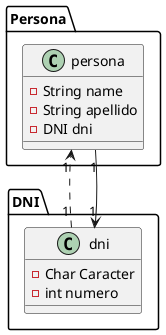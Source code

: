 @startuml
'https://plantuml.com/sequence-diagram
 package Persona{
 class persona {
 -String name
 -String apellido
 -DNI dni
 }
 }
 package DNI{
   class dni{
     -Char Caracter
     -int numero
   }
 }
persona "1" --> "1" dni
dni "1"..>"1" persona
@enduml